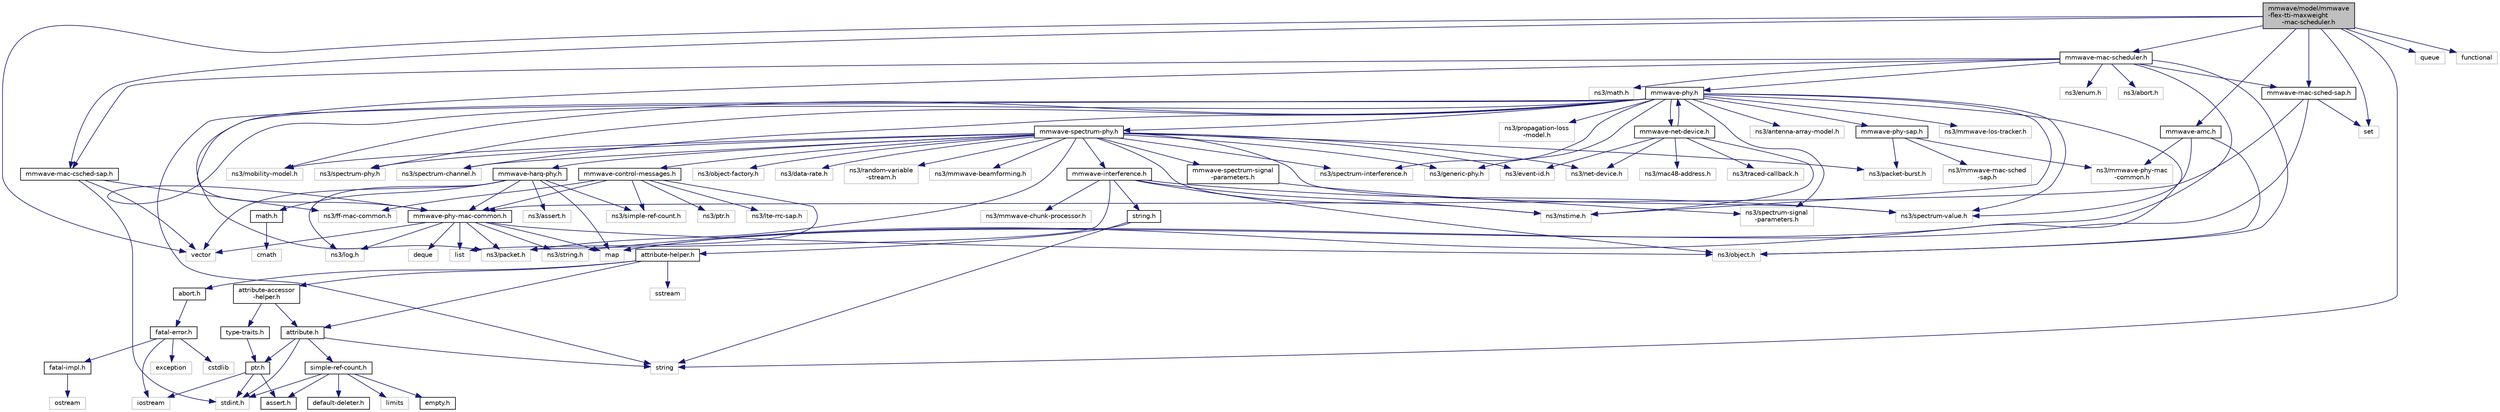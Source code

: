 digraph "mmwave/model/mmwave-flex-tti-maxweight-mac-scheduler.h"
{
  edge [fontname="Helvetica",fontsize="10",labelfontname="Helvetica",labelfontsize="10"];
  node [fontname="Helvetica",fontsize="10",shape=record];
  Node1 [label="mmwave/model/mmwave\l-flex-tti-maxweight\l-mac-scheduler.h",height=0.2,width=0.4,color="black", fillcolor="grey75", style="filled", fontcolor="black"];
  Node1 -> Node2 [color="midnightblue",fontsize="10",style="solid"];
  Node2 [label="mmwave-mac-sched-sap.h",height=0.2,width=0.4,color="black", fillcolor="white", style="filled",URL="$d7/d9b/mmwave-mac-sched-sap_8h.html"];
  Node2 -> Node3 [color="midnightblue",fontsize="10",style="solid"];
  Node3 [label="mmwave-phy-mac-common.h",height=0.2,width=0.4,color="black", fillcolor="white", style="filled",URL="$d6/d2f/mmwave-phy-mac-common_8h.html"];
  Node3 -> Node4 [color="midnightblue",fontsize="10",style="solid"];
  Node4 [label="vector",height=0.2,width=0.4,color="grey75", fillcolor="white", style="filled"];
  Node3 -> Node5 [color="midnightblue",fontsize="10",style="solid"];
  Node5 [label="list",height=0.2,width=0.4,color="grey75", fillcolor="white", style="filled"];
  Node3 -> Node6 [color="midnightblue",fontsize="10",style="solid"];
  Node6 [label="map",height=0.2,width=0.4,color="grey75", fillcolor="white", style="filled"];
  Node3 -> Node7 [color="midnightblue",fontsize="10",style="solid"];
  Node7 [label="deque",height=0.2,width=0.4,color="grey75", fillcolor="white", style="filled"];
  Node3 -> Node8 [color="midnightblue",fontsize="10",style="solid"];
  Node8 [label="ns3/object.h",height=0.2,width=0.4,color="grey75", fillcolor="white", style="filled"];
  Node3 -> Node9 [color="midnightblue",fontsize="10",style="solid"];
  Node9 [label="ns3/packet.h",height=0.2,width=0.4,color="grey75", fillcolor="white", style="filled"];
  Node3 -> Node10 [color="midnightblue",fontsize="10",style="solid"];
  Node10 [label="ns3/string.h",height=0.2,width=0.4,color="grey75", fillcolor="white", style="filled"];
  Node3 -> Node11 [color="midnightblue",fontsize="10",style="solid"];
  Node11 [label="ns3/log.h",height=0.2,width=0.4,color="grey75", fillcolor="white", style="filled"];
  Node2 -> Node12 [color="midnightblue",fontsize="10",style="solid"];
  Node12 [label="set",height=0.2,width=0.4,color="grey75", fillcolor="white", style="filled"];
  Node2 -> Node6 [color="midnightblue",fontsize="10",style="solid"];
  Node1 -> Node13 [color="midnightblue",fontsize="10",style="solid"];
  Node13 [label="mmwave-mac-csched-sap.h",height=0.2,width=0.4,color="black", fillcolor="white", style="filled",URL="$d4/dab/mmwave-mac-csched-sap_8h.html"];
  Node13 -> Node14 [color="midnightblue",fontsize="10",style="solid"];
  Node14 [label="stdint.h",height=0.2,width=0.4,color="grey75", fillcolor="white", style="filled"];
  Node13 -> Node4 [color="midnightblue",fontsize="10",style="solid"];
  Node13 -> Node15 [color="midnightblue",fontsize="10",style="solid"];
  Node15 [label="ns3/ff-mac-common.h",height=0.2,width=0.4,color="grey75", fillcolor="white", style="filled"];
  Node1 -> Node16 [color="midnightblue",fontsize="10",style="solid"];
  Node16 [label="mmwave-mac-scheduler.h",height=0.2,width=0.4,color="black", fillcolor="white", style="filled",URL="$dd/d02/mmwave-mac-scheduler_8h.html"];
  Node16 -> Node8 [color="midnightblue",fontsize="10",style="solid"];
  Node16 -> Node17 [color="midnightblue",fontsize="10",style="solid"];
  Node17 [label="mmwave-phy.h",height=0.2,width=0.4,color="black", fillcolor="white", style="filled",URL="$d0/d60/mmwave-phy_8h.html"];
  Node17 -> Node18 [color="midnightblue",fontsize="10",style="solid"];
  Node18 [label="ns3/spectrum-value.h",height=0.2,width=0.4,color="grey75", fillcolor="white", style="filled"];
  Node17 -> Node19 [color="midnightblue",fontsize="10",style="solid"];
  Node19 [label="ns3/mobility-model.h",height=0.2,width=0.4,color="grey75", fillcolor="white", style="filled"];
  Node17 -> Node9 [color="midnightblue",fontsize="10",style="solid"];
  Node17 -> Node20 [color="midnightblue",fontsize="10",style="solid"];
  Node20 [label="ns3/nstime.h",height=0.2,width=0.4,color="grey75", fillcolor="white", style="filled"];
  Node17 -> Node21 [color="midnightblue",fontsize="10",style="solid"];
  Node21 [label="ns3/spectrum-phy.h",height=0.2,width=0.4,color="grey75", fillcolor="white", style="filled"];
  Node17 -> Node22 [color="midnightblue",fontsize="10",style="solid"];
  Node22 [label="ns3/spectrum-channel.h",height=0.2,width=0.4,color="grey75", fillcolor="white", style="filled"];
  Node17 -> Node23 [color="midnightblue",fontsize="10",style="solid"];
  Node23 [label="ns3/spectrum-signal\l-parameters.h",height=0.2,width=0.4,color="grey75", fillcolor="white", style="filled"];
  Node17 -> Node24 [color="midnightblue",fontsize="10",style="solid"];
  Node24 [label="ns3/spectrum-interference.h",height=0.2,width=0.4,color="grey75", fillcolor="white", style="filled"];
  Node17 -> Node25 [color="midnightblue",fontsize="10",style="solid"];
  Node25 [label="ns3/propagation-loss\l-model.h",height=0.2,width=0.4,color="grey75", fillcolor="white", style="filled"];
  Node17 -> Node26 [color="midnightblue",fontsize="10",style="solid"];
  Node26 [label="ns3/generic-phy.h",height=0.2,width=0.4,color="grey75", fillcolor="white", style="filled"];
  Node17 -> Node27 [color="midnightblue",fontsize="10",style="solid"];
  Node27 [label="ns3/antenna-array-model.h",height=0.2,width=0.4,color="grey75", fillcolor="white", style="filled"];
  Node17 -> Node3 [color="midnightblue",fontsize="10",style="solid"];
  Node17 -> Node28 [color="midnightblue",fontsize="10",style="solid"];
  Node28 [label="mmwave-spectrum-phy.h",height=0.2,width=0.4,color="black", fillcolor="white", style="filled",URL="$d7/daa/mmwave-spectrum-phy_8h.html"];
  Node28 -> Node29 [color="midnightblue",fontsize="10",style="solid"];
  Node29 [label="ns3/object-factory.h",height=0.2,width=0.4,color="grey75", fillcolor="white", style="filled"];
  Node28 -> Node30 [color="midnightblue",fontsize="10",style="solid"];
  Node30 [label="ns3/event-id.h",height=0.2,width=0.4,color="grey75", fillcolor="white", style="filled"];
  Node28 -> Node18 [color="midnightblue",fontsize="10",style="solid"];
  Node28 -> Node19 [color="midnightblue",fontsize="10",style="solid"];
  Node28 -> Node9 [color="midnightblue",fontsize="10",style="solid"];
  Node28 -> Node20 [color="midnightblue",fontsize="10",style="solid"];
  Node28 -> Node31 [color="midnightblue",fontsize="10",style="solid"];
  Node31 [label="ns3/net-device.h",height=0.2,width=0.4,color="grey75", fillcolor="white", style="filled"];
  Node28 -> Node21 [color="midnightblue",fontsize="10",style="solid"];
  Node28 -> Node22 [color="midnightblue",fontsize="10",style="solid"];
  Node28 -> Node24 [color="midnightblue",fontsize="10",style="solid"];
  Node28 -> Node32 [color="midnightblue",fontsize="10",style="solid"];
  Node32 [label="ns3/data-rate.h",height=0.2,width=0.4,color="grey75", fillcolor="white", style="filled"];
  Node28 -> Node26 [color="midnightblue",fontsize="10",style="solid"];
  Node28 -> Node33 [color="midnightblue",fontsize="10",style="solid"];
  Node33 [label="ns3/packet-burst.h",height=0.2,width=0.4,color="grey75", fillcolor="white", style="filled"];
  Node28 -> Node34 [color="midnightblue",fontsize="10",style="solid"];
  Node34 [label="mmwave-spectrum-signal\l-parameters.h",height=0.2,width=0.4,color="black", fillcolor="white", style="filled",URL="$d0/dd2/mmwave-spectrum-signal-parameters_8h.html"];
  Node34 -> Node23 [color="midnightblue",fontsize="10",style="solid"];
  Node28 -> Node35 [color="midnightblue",fontsize="10",style="solid"];
  Node35 [label="ns3/random-variable\l-stream.h",height=0.2,width=0.4,color="grey75", fillcolor="white", style="filled"];
  Node28 -> Node36 [color="midnightblue",fontsize="10",style="solid"];
  Node36 [label="ns3/mmwave-beamforming.h",height=0.2,width=0.4,color="grey75", fillcolor="white", style="filled"];
  Node28 -> Node37 [color="midnightblue",fontsize="10",style="solid"];
  Node37 [label="mmwave-interference.h",height=0.2,width=0.4,color="black", fillcolor="white", style="filled",URL="$df/d56/mmwave-interference_8h.html"];
  Node37 -> Node8 [color="midnightblue",fontsize="10",style="solid"];
  Node37 -> Node9 [color="midnightblue",fontsize="10",style="solid"];
  Node37 -> Node20 [color="midnightblue",fontsize="10",style="solid"];
  Node37 -> Node18 [color="midnightblue",fontsize="10",style="solid"];
  Node37 -> Node38 [color="midnightblue",fontsize="10",style="solid"];
  Node38 [label="string.h",height=0.2,width=0.4,color="black", fillcolor="white", style="filled",URL="$da/d66/string_8h.html"];
  Node38 -> Node39 [color="midnightblue",fontsize="10",style="solid"];
  Node39 [label="string",height=0.2,width=0.4,color="grey75", fillcolor="white", style="filled"];
  Node38 -> Node40 [color="midnightblue",fontsize="10",style="solid"];
  Node40 [label="attribute-helper.h",height=0.2,width=0.4,color="black", fillcolor="white", style="filled",URL="$dc/df9/attribute-helper_8h.html"];
  Node40 -> Node41 [color="midnightblue",fontsize="10",style="solid"];
  Node41 [label="attribute.h",height=0.2,width=0.4,color="black", fillcolor="white", style="filled",URL="$d3/d7c/attribute_8h.html"];
  Node41 -> Node39 [color="midnightblue",fontsize="10",style="solid"];
  Node41 -> Node14 [color="midnightblue",fontsize="10",style="solid"];
  Node41 -> Node42 [color="midnightblue",fontsize="10",style="solid"];
  Node42 [label="ptr.h",height=0.2,width=0.4,color="black", fillcolor="white", style="filled",URL="$dd/d98/ptr_8h.html"];
  Node42 -> Node43 [color="midnightblue",fontsize="10",style="solid"];
  Node43 [label="iostream",height=0.2,width=0.4,color="grey75", fillcolor="white", style="filled"];
  Node42 -> Node14 [color="midnightblue",fontsize="10",style="solid"];
  Node42 -> Node44 [color="midnightblue",fontsize="10",style="solid"];
  Node44 [label="assert.h",height=0.2,width=0.4,color="black", fillcolor="white", style="filled",URL="$dc/da7/assert_8h.html"];
  Node41 -> Node45 [color="midnightblue",fontsize="10",style="solid"];
  Node45 [label="simple-ref-count.h",height=0.2,width=0.4,color="black", fillcolor="white", style="filled",URL="$d8/de9/simple-ref-count_8h.html"];
  Node45 -> Node46 [color="midnightblue",fontsize="10",style="solid"];
  Node46 [label="empty.h",height=0.2,width=0.4,color="black", fillcolor="white", style="filled",URL="$d0/d4d/empty_8h.html"];
  Node45 -> Node47 [color="midnightblue",fontsize="10",style="solid"];
  Node47 [label="default-deleter.h",height=0.2,width=0.4,color="black", fillcolor="white", style="filled",URL="$d4/d92/default-deleter_8h.html"];
  Node45 -> Node44 [color="midnightblue",fontsize="10",style="solid"];
  Node45 -> Node14 [color="midnightblue",fontsize="10",style="solid"];
  Node45 -> Node48 [color="midnightblue",fontsize="10",style="solid"];
  Node48 [label="limits",height=0.2,width=0.4,color="grey75", fillcolor="white", style="filled"];
  Node40 -> Node49 [color="midnightblue",fontsize="10",style="solid"];
  Node49 [label="attribute-accessor\l-helper.h",height=0.2,width=0.4,color="black", fillcolor="white", style="filled",URL="$d7/d9c/attribute-accessor-helper_8h.html"];
  Node49 -> Node41 [color="midnightblue",fontsize="10",style="solid"];
  Node49 -> Node50 [color="midnightblue",fontsize="10",style="solid"];
  Node50 [label="type-traits.h",height=0.2,width=0.4,color="black", fillcolor="white", style="filled",URL="$db/d6d/type-traits_8h.html"];
  Node50 -> Node42 [color="midnightblue",fontsize="10",style="solid"];
  Node40 -> Node51 [color="midnightblue",fontsize="10",style="solid"];
  Node51 [label="sstream",height=0.2,width=0.4,color="grey75", fillcolor="white", style="filled"];
  Node40 -> Node52 [color="midnightblue",fontsize="10",style="solid"];
  Node52 [label="abort.h",height=0.2,width=0.4,color="black", fillcolor="white", style="filled",URL="$d4/dc1/abort_8h.html",tooltip="NS_ABORT_x macro definitions. "];
  Node52 -> Node53 [color="midnightblue",fontsize="10",style="solid"];
  Node53 [label="fatal-error.h",height=0.2,width=0.4,color="black", fillcolor="white", style="filled",URL="$d4/d13/fatal-error_8h.html",tooltip="NS_FATAL_x macro definitions. "];
  Node53 -> Node43 [color="midnightblue",fontsize="10",style="solid"];
  Node53 -> Node54 [color="midnightblue",fontsize="10",style="solid"];
  Node54 [label="exception",height=0.2,width=0.4,color="grey75", fillcolor="white", style="filled"];
  Node53 -> Node55 [color="midnightblue",fontsize="10",style="solid"];
  Node55 [label="cstdlib",height=0.2,width=0.4,color="grey75", fillcolor="white", style="filled"];
  Node53 -> Node56 [color="midnightblue",fontsize="10",style="solid"];
  Node56 [label="fatal-impl.h",height=0.2,width=0.4,color="black", fillcolor="white", style="filled",URL="$db/d9c/fatal-impl_8h.html",tooltip="Declaration of RegisterStream(), UnregisterStream(), and FlushStreams(). "];
  Node56 -> Node57 [color="midnightblue",fontsize="10",style="solid"];
  Node57 [label="ostream",height=0.2,width=0.4,color="grey75", fillcolor="white", style="filled"];
  Node37 -> Node58 [color="midnightblue",fontsize="10",style="solid"];
  Node58 [label="ns3/mmwave-chunk-processor.h",height=0.2,width=0.4,color="grey75", fillcolor="white", style="filled"];
  Node28 -> Node59 [color="midnightblue",fontsize="10",style="solid"];
  Node59 [label="mmwave-control-messages.h",height=0.2,width=0.4,color="black", fillcolor="white", style="filled",URL="$d9/dcd/mmwave-control-messages_8h.html"];
  Node59 -> Node60 [color="midnightblue",fontsize="10",style="solid"];
  Node60 [label="ns3/ptr.h",height=0.2,width=0.4,color="grey75", fillcolor="white", style="filled"];
  Node59 -> Node61 [color="midnightblue",fontsize="10",style="solid"];
  Node61 [label="ns3/simple-ref-count.h",height=0.2,width=0.4,color="grey75", fillcolor="white", style="filled"];
  Node59 -> Node62 [color="midnightblue",fontsize="10",style="solid"];
  Node62 [label="ns3/lte-rrc-sap.h",height=0.2,width=0.4,color="grey75", fillcolor="white", style="filled"];
  Node59 -> Node15 [color="midnightblue",fontsize="10",style="solid"];
  Node59 -> Node3 [color="midnightblue",fontsize="10",style="solid"];
  Node59 -> Node5 [color="midnightblue",fontsize="10",style="solid"];
  Node28 -> Node63 [color="midnightblue",fontsize="10",style="solid"];
  Node63 [label="mmwave-harq-phy.h",height=0.2,width=0.4,color="black", fillcolor="white", style="filled",URL="$dd/d6e/mmwave-harq-phy_8h.html"];
  Node63 -> Node11 [color="midnightblue",fontsize="10",style="solid"];
  Node63 -> Node64 [color="midnightblue",fontsize="10",style="solid"];
  Node64 [label="ns3/assert.h",height=0.2,width=0.4,color="grey75", fillcolor="white", style="filled"];
  Node63 -> Node65 [color="midnightblue",fontsize="10",style="solid"];
  Node65 [label="math.h",height=0.2,width=0.4,color="black", fillcolor="white", style="filled",URL="$df/db1/math_8h.html"];
  Node65 -> Node66 [color="midnightblue",fontsize="10",style="solid"];
  Node66 [label="cmath",height=0.2,width=0.4,color="grey75", fillcolor="white", style="filled"];
  Node63 -> Node4 [color="midnightblue",fontsize="10",style="solid"];
  Node63 -> Node6 [color="midnightblue",fontsize="10",style="solid"];
  Node63 -> Node61 [color="midnightblue",fontsize="10",style="solid"];
  Node63 -> Node3 [color="midnightblue",fontsize="10",style="solid"];
  Node17 -> Node67 [color="midnightblue",fontsize="10",style="solid"];
  Node67 [label="mmwave-net-device.h",height=0.2,width=0.4,color="black", fillcolor="white", style="filled",URL="$d2/d05/mmwave-net-device_8h.html"];
  Node67 -> Node31 [color="midnightblue",fontsize="10",style="solid"];
  Node67 -> Node30 [color="midnightblue",fontsize="10",style="solid"];
  Node67 -> Node68 [color="midnightblue",fontsize="10",style="solid"];
  Node68 [label="ns3/mac48-address.h",height=0.2,width=0.4,color="grey75", fillcolor="white", style="filled"];
  Node67 -> Node69 [color="midnightblue",fontsize="10",style="solid"];
  Node69 [label="ns3/traced-callback.h",height=0.2,width=0.4,color="grey75", fillcolor="white", style="filled"];
  Node67 -> Node20 [color="midnightblue",fontsize="10",style="solid"];
  Node67 -> Node17 [color="midnightblue",fontsize="10",style="solid"];
  Node17 -> Node70 [color="midnightblue",fontsize="10",style="solid"];
  Node70 [label="mmwave-phy-sap.h",height=0.2,width=0.4,color="black", fillcolor="white", style="filled",URL="$d5/d85/mmwave-phy-sap_8h.html"];
  Node70 -> Node33 [color="midnightblue",fontsize="10",style="solid"];
  Node70 -> Node71 [color="midnightblue",fontsize="10",style="solid"];
  Node71 [label="ns3/mmwave-phy-mac\l-common.h",height=0.2,width=0.4,color="grey75", fillcolor="white", style="filled"];
  Node70 -> Node72 [color="midnightblue",fontsize="10",style="solid"];
  Node72 [label="ns3/mmwave-mac-sched\l-sap.h",height=0.2,width=0.4,color="grey75", fillcolor="white", style="filled"];
  Node17 -> Node39 [color="midnightblue",fontsize="10",style="solid"];
  Node17 -> Node6 [color="midnightblue",fontsize="10",style="solid"];
  Node17 -> Node73 [color="midnightblue",fontsize="10",style="solid"];
  Node73 [label="ns3/mmwave-los-tracker.h",height=0.2,width=0.4,color="grey75", fillcolor="white", style="filled"];
  Node16 -> Node3 [color="midnightblue",fontsize="10",style="solid"];
  Node16 -> Node2 [color="midnightblue",fontsize="10",style="solid"];
  Node16 -> Node13 [color="midnightblue",fontsize="10",style="solid"];
  Node16 -> Node10 [color="midnightblue",fontsize="10",style="solid"];
  Node16 -> Node74 [color="midnightblue",fontsize="10",style="solid"];
  Node74 [label="ns3/math.h",height=0.2,width=0.4,color="grey75", fillcolor="white", style="filled"];
  Node16 -> Node75 [color="midnightblue",fontsize="10",style="solid"];
  Node75 [label="ns3/enum.h",height=0.2,width=0.4,color="grey75", fillcolor="white", style="filled"];
  Node16 -> Node76 [color="midnightblue",fontsize="10",style="solid"];
  Node76 [label="ns3/abort.h",height=0.2,width=0.4,color="grey75", fillcolor="white", style="filled"];
  Node1 -> Node77 [color="midnightblue",fontsize="10",style="solid"];
  Node77 [label="mmwave-amc.h",height=0.2,width=0.4,color="black", fillcolor="white", style="filled",URL="$dd/df0/mmwave-amc_8h.html"];
  Node77 -> Node8 [color="midnightblue",fontsize="10",style="solid"];
  Node77 -> Node18 [color="midnightblue",fontsize="10",style="solid"];
  Node77 -> Node71 [color="midnightblue",fontsize="10",style="solid"];
  Node1 -> Node39 [color="midnightblue",fontsize="10",style="solid"];
  Node1 -> Node4 [color="midnightblue",fontsize="10",style="solid"];
  Node1 -> Node12 [color="midnightblue",fontsize="10",style="solid"];
  Node1 -> Node78 [color="midnightblue",fontsize="10",style="solid"];
  Node78 [label="queue",height=0.2,width=0.4,color="grey75", fillcolor="white", style="filled"];
  Node1 -> Node79 [color="midnightblue",fontsize="10",style="solid"];
  Node79 [label="functional",height=0.2,width=0.4,color="grey75", fillcolor="white", style="filled"];
}
